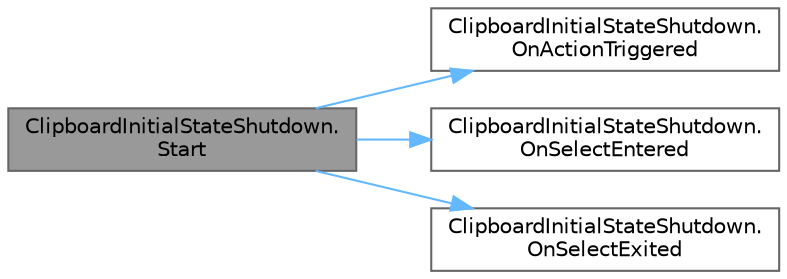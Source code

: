 digraph "ClipboardInitialStateShutdown.Start"
{
 // LATEX_PDF_SIZE
  bgcolor="transparent";
  edge [fontname=Helvetica,fontsize=10,labelfontname=Helvetica,labelfontsize=10];
  node [fontname=Helvetica,fontsize=10,shape=box,height=0.2,width=0.4];
  rankdir="LR";
  Node1 [id="Node000001",label="ClipboardInitialStateShutdown.\lStart",height=0.2,width=0.4,color="gray40", fillcolor="grey60", style="filled", fontcolor="black",tooltip="This method initializes clipboardActions and adds ActionListeners to the clipboard's grab interactabl..."];
  Node1 -> Node2 [id="edge1_Node000001_Node000002",color="steelblue1",style="solid",tooltip=" "];
  Node2 [id="Node000002",label="ClipboardInitialStateShutdown.\lOnActionTriggered",height=0.2,width=0.4,color="grey40", fillcolor="white", style="filled",URL="$class_clipboard_initial_state_shutdown.html#ab374c495be2856f500d9b771b3d5138d",tooltip="This method is called when the actionTrigger is released, initiating the startup scenario on nppClien..."];
  Node1 -> Node3 [id="edge2_Node000001_Node000003",color="steelblue1",style="solid",tooltip=" "];
  Node3 [id="Node000003",label="ClipboardInitialStateShutdown.\lOnSelectEntered",height=0.2,width=0.4,color="grey40", fillcolor="white", style="filled",URL="$class_clipboard_initial_state_shutdown.html#a9a3321b465348e12e69e713d99c76b16",tooltip="This method is called when the player interacts with the clipboard."];
  Node1 -> Node4 [id="edge3_Node000001_Node000004",color="steelblue1",style="solid",tooltip=" "];
  Node4 [id="Node000004",label="ClipboardInitialStateShutdown.\lOnSelectExited",height=0.2,width=0.4,color="grey40", fillcolor="white", style="filled",URL="$class_clipboard_initial_state_shutdown.html#aa05c3ef0df9cf621659a1f340a100d27",tooltip="This method is called when the player no longer interacts with the clipboard."];
}
